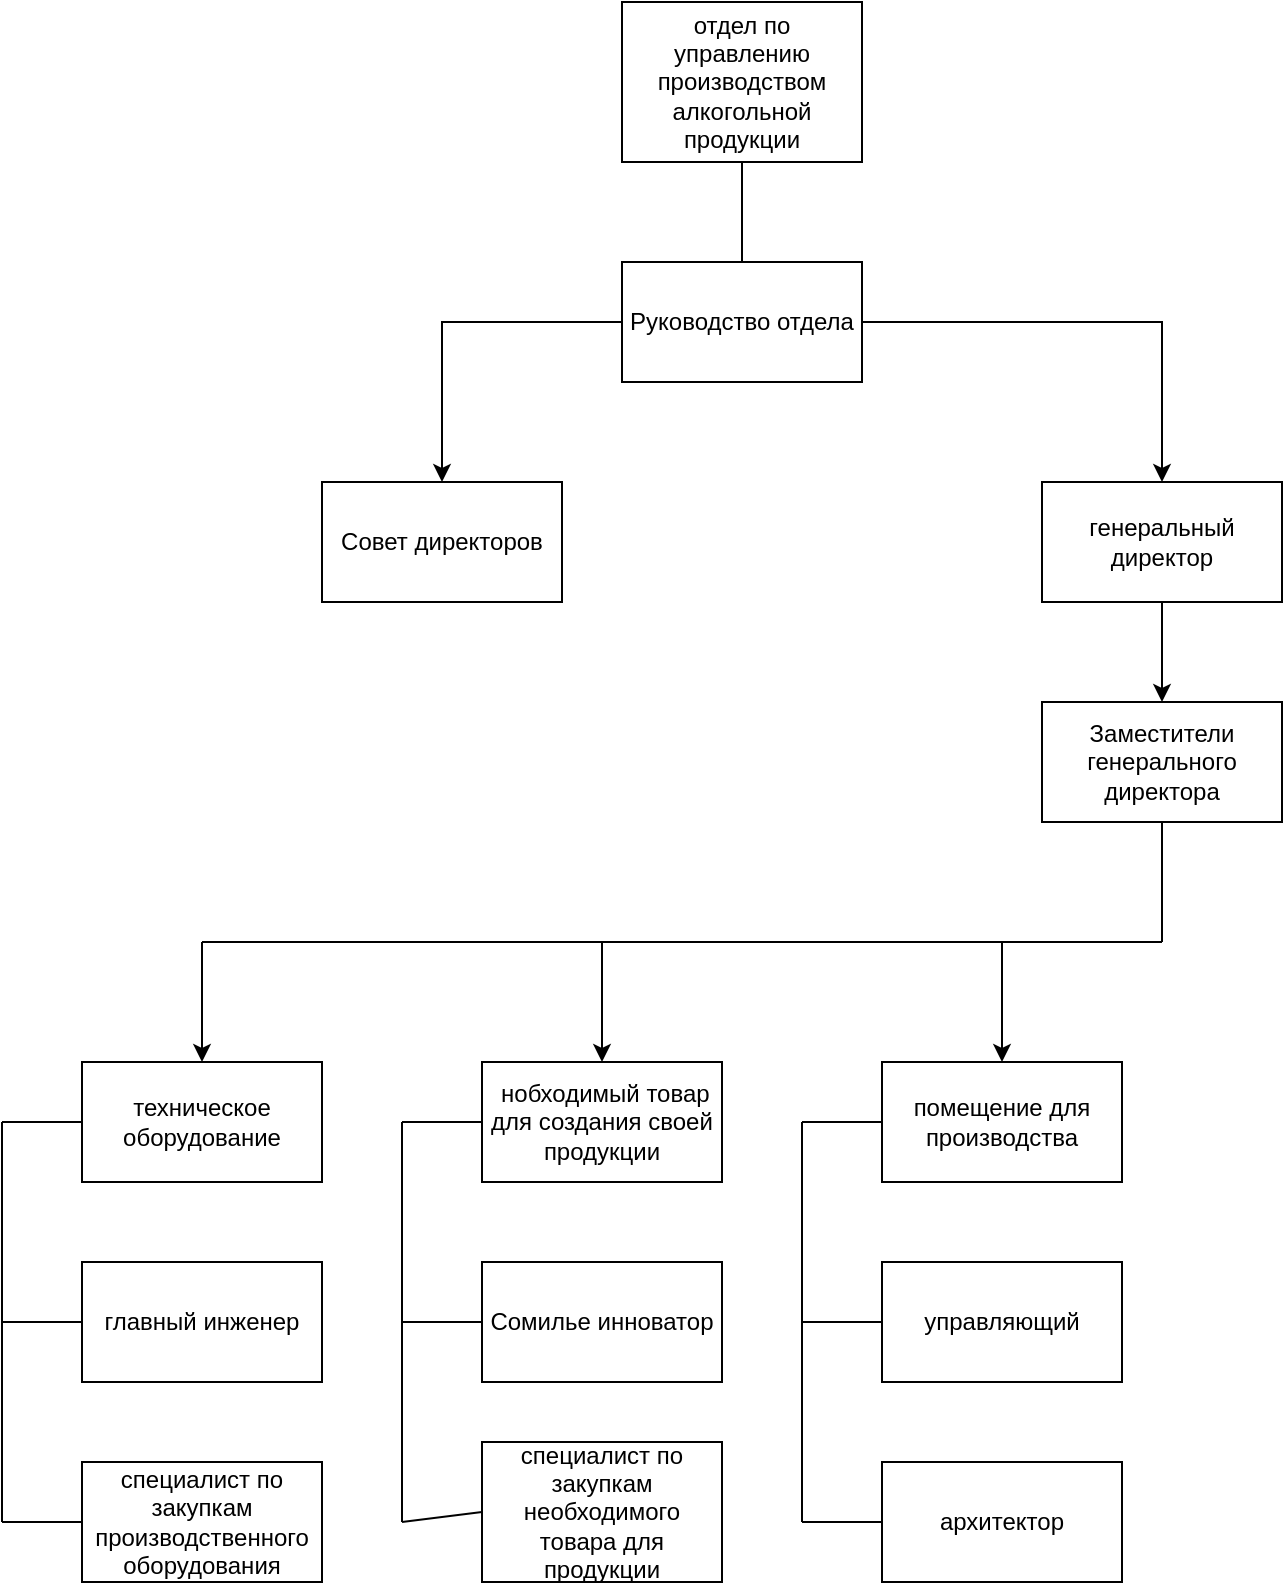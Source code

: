 <mxfile>
    <diagram name="Страница — 1" id="oUV3M3nhWUuxy7r4BKBv">
        <mxGraphModel dx="445" dy="467" grid="1" gridSize="10" guides="1" tooltips="1" connect="1" arrows="1" fold="1" page="1" pageScale="1" pageWidth="827" pageHeight="1169" math="0" shadow="0">
            <root>
                <mxCell id="0"/>
                <mxCell id="1" parent="0"/>
                <mxCell id="rRsImNIJcXH2j2AFLwz5-1" value="&lt;font style=&quot;vertical-align: inherit;&quot;&gt;&lt;font style=&quot;vertical-align: inherit;&quot;&gt;отдел по управлению производством алкогольной продукции&lt;/font&gt;&lt;/font&gt;" style="rounded=0;whiteSpace=wrap;html=1;" parent="1" vertex="1">
                    <mxGeometry x="330" y="10" width="120" height="80" as="geometry"/>
                </mxCell>
                <mxCell id="rRsImNIJcXH2j2AFLwz5-2" value="" style="endArrow=none;html=1;rounded=0;entryX=0.5;entryY=1;entryDx=0;entryDy=0;" parent="1" target="rRsImNIJcXH2j2AFLwz5-1" edge="1">
                    <mxGeometry width="50" height="50" relative="1" as="geometry">
                        <mxPoint x="390" y="140" as="sourcePoint"/>
                        <mxPoint x="440" y="290" as="targetPoint"/>
                    </mxGeometry>
                </mxCell>
                <mxCell id="rRsImNIJcXH2j2AFLwz5-3" value="&lt;font style=&quot;vertical-align: inherit;&quot;&gt;&lt;font style=&quot;vertical-align: inherit;&quot;&gt;Руководство отдела&lt;/font&gt;&lt;/font&gt;" style="rounded=0;whiteSpace=wrap;html=1;" parent="1" vertex="1">
                    <mxGeometry x="330" y="140" width="120" height="60" as="geometry"/>
                </mxCell>
                <mxCell id="rRsImNIJcXH2j2AFLwz5-4" value="" style="endArrow=classic;html=1;rounded=0;exitX=0;exitY=0.5;exitDx=0;exitDy=0;" parent="1" source="rRsImNIJcXH2j2AFLwz5-3" edge="1">
                    <mxGeometry width="50" height="50" relative="1" as="geometry">
                        <mxPoint x="390" y="340" as="sourcePoint"/>
                        <mxPoint x="240" y="250" as="targetPoint"/>
                        <Array as="points">
                            <mxPoint x="240" y="170"/>
                        </Array>
                    </mxGeometry>
                </mxCell>
                <mxCell id="rRsImNIJcXH2j2AFLwz5-5" value="Совет директоров" style="rounded=0;whiteSpace=wrap;html=1;" parent="1" vertex="1">
                    <mxGeometry x="180" y="250" width="120" height="60" as="geometry"/>
                </mxCell>
                <mxCell id="rRsImNIJcXH2j2AFLwz5-6" value="" style="endArrow=classic;html=1;rounded=0;exitX=1;exitY=0.5;exitDx=0;exitDy=0;" parent="1" source="rRsImNIJcXH2j2AFLwz5-3" edge="1">
                    <mxGeometry width="50" height="50" relative="1" as="geometry">
                        <mxPoint x="390" y="340" as="sourcePoint"/>
                        <mxPoint x="600" y="250" as="targetPoint"/>
                        <Array as="points">
                            <mxPoint x="600" y="170"/>
                        </Array>
                    </mxGeometry>
                </mxCell>
                <mxCell id="rRsImNIJcXH2j2AFLwz5-7" value="&lt;font style=&quot;vertical-align: inherit;&quot;&gt;&lt;font style=&quot;vertical-align: inherit;&quot;&gt;генеральный директор&lt;/font&gt;&lt;/font&gt;" style="rounded=0;whiteSpace=wrap;html=1;" parent="1" vertex="1">
                    <mxGeometry x="540" y="250" width="120" height="60" as="geometry"/>
                </mxCell>
                <mxCell id="rRsImNIJcXH2j2AFLwz5-8" value="&lt;font style=&quot;vertical-align: inherit;&quot;&gt;&lt;font style=&quot;vertical-align: inherit;&quot;&gt;Заместители генерального директора&lt;/font&gt;&lt;/font&gt;" style="rounded=0;whiteSpace=wrap;html=1;" parent="1" vertex="1">
                    <mxGeometry x="540" y="360" width="120" height="60" as="geometry"/>
                </mxCell>
                <mxCell id="rRsImNIJcXH2j2AFLwz5-9" value="" style="endArrow=classic;html=1;rounded=0;entryX=0.5;entryY=0;entryDx=0;entryDy=0;exitX=0.5;exitY=1;exitDx=0;exitDy=0;" parent="1" source="rRsImNIJcXH2j2AFLwz5-7" target="rRsImNIJcXH2j2AFLwz5-8" edge="1">
                    <mxGeometry width="50" height="50" relative="1" as="geometry">
                        <mxPoint x="600" y="320" as="sourcePoint"/>
                        <mxPoint x="440" y="290" as="targetPoint"/>
                    </mxGeometry>
                </mxCell>
                <mxCell id="rRsImNIJcXH2j2AFLwz5-10" value="" style="endArrow=none;html=1;rounded=0;" parent="1" edge="1">
                    <mxGeometry width="50" height="50" relative="1" as="geometry">
                        <mxPoint x="120" y="480" as="sourcePoint"/>
                        <mxPoint x="600" y="480" as="targetPoint"/>
                    </mxGeometry>
                </mxCell>
                <mxCell id="rRsImNIJcXH2j2AFLwz5-11" value="" style="endArrow=none;html=1;rounded=0;entryX=0.5;entryY=1;entryDx=0;entryDy=0;" parent="1" target="rRsImNIJcXH2j2AFLwz5-8" edge="1">
                    <mxGeometry width="50" height="50" relative="1" as="geometry">
                        <mxPoint x="600" y="480" as="sourcePoint"/>
                        <mxPoint x="440" y="290" as="targetPoint"/>
                    </mxGeometry>
                </mxCell>
                <mxCell id="rRsImNIJcXH2j2AFLwz5-12" value="" style="endArrow=classic;html=1;rounded=0;" parent="1" edge="1">
                    <mxGeometry width="50" height="50" relative="1" as="geometry">
                        <mxPoint x="120" y="480" as="sourcePoint"/>
                        <mxPoint x="120" y="540" as="targetPoint"/>
                    </mxGeometry>
                </mxCell>
                <mxCell id="rRsImNIJcXH2j2AFLwz5-13" value="&lt;font style=&quot;vertical-align: inherit;&quot;&gt;&lt;font style=&quot;vertical-align: inherit;&quot;&gt;техническое оборудование&lt;/font&gt;&lt;/font&gt;" style="rounded=0;whiteSpace=wrap;html=1;" parent="1" vertex="1">
                    <mxGeometry x="60" y="540" width="120" height="60" as="geometry"/>
                </mxCell>
                <mxCell id="rRsImNIJcXH2j2AFLwz5-15" value="&lt;font style=&quot;vertical-align: inherit;&quot;&gt;&lt;font style=&quot;vertical-align: inherit;&quot;&gt;главный инженер&lt;/font&gt;&lt;/font&gt;" style="rounded=0;whiteSpace=wrap;html=1;" parent="1" vertex="1">
                    <mxGeometry x="60" y="640" width="120" height="60" as="geometry"/>
                </mxCell>
                <mxCell id="rRsImNIJcXH2j2AFLwz5-16" value="&lt;font style=&quot;vertical-align: inherit;&quot;&gt;&lt;font style=&quot;vertical-align: inherit;&quot;&gt;специалист по закупкам производственного оборудования&lt;/font&gt;&lt;/font&gt;" style="rounded=0;whiteSpace=wrap;html=1;" parent="1" vertex="1">
                    <mxGeometry x="60" y="740" width="120" height="60" as="geometry"/>
                </mxCell>
                <mxCell id="rRsImNIJcXH2j2AFLwz5-19" value="" style="endArrow=none;html=1;rounded=0;" parent="1" edge="1">
                    <mxGeometry width="50" height="50" relative="1" as="geometry">
                        <mxPoint x="20" y="770" as="sourcePoint"/>
                        <mxPoint x="20" y="570" as="targetPoint"/>
                    </mxGeometry>
                </mxCell>
                <mxCell id="rRsImNIJcXH2j2AFLwz5-20" value="" style="endArrow=none;html=1;rounded=0;entryX=0;entryY=0.5;entryDx=0;entryDy=0;" parent="1" target="rRsImNIJcXH2j2AFLwz5-13" edge="1">
                    <mxGeometry width="50" height="50" relative="1" as="geometry">
                        <mxPoint x="20" y="570" as="sourcePoint"/>
                        <mxPoint x="440" y="700" as="targetPoint"/>
                    </mxGeometry>
                </mxCell>
                <mxCell id="rRsImNIJcXH2j2AFLwz5-21" value="" style="endArrow=none;html=1;rounded=0;entryX=0;entryY=0.5;entryDx=0;entryDy=0;" parent="1" target="rRsImNIJcXH2j2AFLwz5-15" edge="1">
                    <mxGeometry width="50" height="50" relative="1" as="geometry">
                        <mxPoint x="20" y="670" as="sourcePoint"/>
                        <mxPoint x="440" y="700" as="targetPoint"/>
                    </mxGeometry>
                </mxCell>
                <mxCell id="rRsImNIJcXH2j2AFLwz5-22" value="" style="endArrow=none;html=1;rounded=0;entryX=0;entryY=0.5;entryDx=0;entryDy=0;" parent="1" target="rRsImNIJcXH2j2AFLwz5-16" edge="1">
                    <mxGeometry width="50" height="50" relative="1" as="geometry">
                        <mxPoint x="20" y="770" as="sourcePoint"/>
                        <mxPoint x="440" y="700" as="targetPoint"/>
                    </mxGeometry>
                </mxCell>
                <mxCell id="rRsImNIJcXH2j2AFLwz5-25" value="" style="endArrow=classic;html=1;rounded=0;" parent="1" edge="1">
                    <mxGeometry width="50" height="50" relative="1" as="geometry">
                        <mxPoint x="320" y="480" as="sourcePoint"/>
                        <mxPoint x="320" y="540" as="targetPoint"/>
                    </mxGeometry>
                </mxCell>
                <mxCell id="rRsImNIJcXH2j2AFLwz5-26" value="&lt;font style=&quot;vertical-align: inherit;&quot;&gt;&lt;font style=&quot;vertical-align: inherit;&quot;&gt;&amp;nbsp;нобходимый товар для создания своей продукции&lt;/font&gt;&lt;/font&gt;" style="rounded=0;whiteSpace=wrap;html=1;" parent="1" vertex="1">
                    <mxGeometry x="260" y="540" width="120" height="60" as="geometry"/>
                </mxCell>
                <mxCell id="rRsImNIJcXH2j2AFLwz5-27" value="&lt;font style=&quot;vertical-align: inherit;&quot;&gt;&lt;font style=&quot;vertical-align: inherit;&quot;&gt;&lt;font style=&quot;vertical-align: inherit;&quot;&gt;&lt;font style=&quot;vertical-align: inherit;&quot;&gt;Сомилье инноватор&lt;/font&gt;&lt;/font&gt;&lt;/font&gt;&lt;/font&gt;" style="rounded=0;whiteSpace=wrap;html=1;" parent="1" vertex="1">
                    <mxGeometry x="260" y="640" width="120" height="60" as="geometry"/>
                </mxCell>
                <mxCell id="rRsImNIJcXH2j2AFLwz5-28" value="&lt;font style=&quot;vertical-align: inherit;&quot;&gt;&lt;font style=&quot;vertical-align: inherit;&quot;&gt;специалист по закупкам необходимого товара для продукции&lt;/font&gt;&lt;/font&gt;" style="rounded=0;whiteSpace=wrap;html=1;" parent="1" vertex="1">
                    <mxGeometry x="260" y="730" width="120" height="70" as="geometry"/>
                </mxCell>
                <mxCell id="rRsImNIJcXH2j2AFLwz5-31" value="" style="endArrow=none;html=1;rounded=0;" parent="1" edge="1">
                    <mxGeometry width="50" height="50" relative="1" as="geometry">
                        <mxPoint x="220" y="770" as="sourcePoint"/>
                        <mxPoint x="220" y="570" as="targetPoint"/>
                    </mxGeometry>
                </mxCell>
                <mxCell id="rRsImNIJcXH2j2AFLwz5-32" value="" style="endArrow=none;html=1;rounded=0;entryX=0;entryY=0.5;entryDx=0;entryDy=0;" parent="1" target="rRsImNIJcXH2j2AFLwz5-26" edge="1">
                    <mxGeometry width="50" height="50" relative="1" as="geometry">
                        <mxPoint x="220" y="570" as="sourcePoint"/>
                        <mxPoint x="640" y="700" as="targetPoint"/>
                    </mxGeometry>
                </mxCell>
                <mxCell id="rRsImNIJcXH2j2AFLwz5-33" value="" style="endArrow=none;html=1;rounded=0;entryX=0;entryY=0.5;entryDx=0;entryDy=0;" parent="1" target="rRsImNIJcXH2j2AFLwz5-27" edge="1">
                    <mxGeometry width="50" height="50" relative="1" as="geometry">
                        <mxPoint x="220" y="670" as="sourcePoint"/>
                        <mxPoint x="640" y="700" as="targetPoint"/>
                    </mxGeometry>
                </mxCell>
                <mxCell id="rRsImNIJcXH2j2AFLwz5-34" value="" style="endArrow=none;html=1;rounded=0;entryX=0;entryY=0.5;entryDx=0;entryDy=0;" parent="1" target="rRsImNIJcXH2j2AFLwz5-28" edge="1">
                    <mxGeometry width="50" height="50" relative="1" as="geometry">
                        <mxPoint x="220" y="770" as="sourcePoint"/>
                        <mxPoint x="640" y="700" as="targetPoint"/>
                    </mxGeometry>
                </mxCell>
                <mxCell id="rRsImNIJcXH2j2AFLwz5-39" value="" style="endArrow=classic;html=1;rounded=0;" parent="1" edge="1">
                    <mxGeometry width="50" height="50" relative="1" as="geometry">
                        <mxPoint x="520" y="480" as="sourcePoint"/>
                        <mxPoint x="520" y="540" as="targetPoint"/>
                    </mxGeometry>
                </mxCell>
                <mxCell id="rRsImNIJcXH2j2AFLwz5-40" value="&lt;font style=&quot;vertical-align: inherit;&quot;&gt;&lt;font style=&quot;vertical-align: inherit;&quot;&gt;помещение для производства&lt;/font&gt;&lt;/font&gt;" style="rounded=0;whiteSpace=wrap;html=1;" parent="1" vertex="1">
                    <mxGeometry x="460" y="540" width="120" height="60" as="geometry"/>
                </mxCell>
                <mxCell id="rRsImNIJcXH2j2AFLwz5-41" value="&lt;font style=&quot;vertical-align: inherit;&quot;&gt;&lt;font style=&quot;vertical-align: inherit;&quot;&gt;&lt;font style=&quot;vertical-align: inherit;&quot;&gt;&lt;font style=&quot;vertical-align: inherit;&quot;&gt;управляющий&lt;/font&gt;&lt;/font&gt;&lt;/font&gt;&lt;/font&gt;" style="rounded=0;whiteSpace=wrap;html=1;" parent="1" vertex="1">
                    <mxGeometry x="460" y="640" width="120" height="60" as="geometry"/>
                </mxCell>
                <mxCell id="rRsImNIJcXH2j2AFLwz5-42" value="&lt;font style=&quot;vertical-align: inherit;&quot;&gt;&lt;font style=&quot;vertical-align: inherit;&quot;&gt;архитектор&lt;/font&gt;&lt;/font&gt;" style="rounded=0;whiteSpace=wrap;html=1;" parent="1" vertex="1">
                    <mxGeometry x="460" y="740" width="120" height="60" as="geometry"/>
                </mxCell>
                <mxCell id="rRsImNIJcXH2j2AFLwz5-43" value="" style="endArrow=none;html=1;rounded=0;" parent="1" edge="1">
                    <mxGeometry width="50" height="50" relative="1" as="geometry">
                        <mxPoint x="420" y="770" as="sourcePoint"/>
                        <mxPoint x="420" y="570" as="targetPoint"/>
                    </mxGeometry>
                </mxCell>
                <mxCell id="rRsImNIJcXH2j2AFLwz5-44" value="" style="endArrow=none;html=1;rounded=0;entryX=0;entryY=0.5;entryDx=0;entryDy=0;" parent="1" target="rRsImNIJcXH2j2AFLwz5-40" edge="1">
                    <mxGeometry width="50" height="50" relative="1" as="geometry">
                        <mxPoint x="420" y="570" as="sourcePoint"/>
                        <mxPoint x="840" y="700" as="targetPoint"/>
                    </mxGeometry>
                </mxCell>
                <mxCell id="rRsImNIJcXH2j2AFLwz5-45" value="" style="endArrow=none;html=1;rounded=0;entryX=0;entryY=0.5;entryDx=0;entryDy=0;" parent="1" target="rRsImNIJcXH2j2AFLwz5-41" edge="1">
                    <mxGeometry width="50" height="50" relative="1" as="geometry">
                        <mxPoint x="420" y="670" as="sourcePoint"/>
                        <mxPoint x="840" y="700" as="targetPoint"/>
                    </mxGeometry>
                </mxCell>
                <mxCell id="rRsImNIJcXH2j2AFLwz5-46" value="" style="endArrow=none;html=1;rounded=0;entryX=0;entryY=0.5;entryDx=0;entryDy=0;" parent="1" target="rRsImNIJcXH2j2AFLwz5-42" edge="1">
                    <mxGeometry width="50" height="50" relative="1" as="geometry">
                        <mxPoint x="420" y="770" as="sourcePoint"/>
                        <mxPoint x="840" y="700" as="targetPoint"/>
                    </mxGeometry>
                </mxCell>
            </root>
        </mxGraphModel>
    </diagram>
</mxfile>